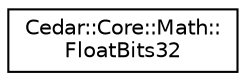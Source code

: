 digraph "Graphical Class Hierarchy"
{
 // LATEX_PDF_SIZE
  edge [fontname="Helvetica",fontsize="10",labelfontname="Helvetica",labelfontsize="10"];
  node [fontname="Helvetica",fontsize="10",shape=record];
  rankdir="LR";
  Node0 [label="Cedar::Core::Math::\lFloatBits32",height=0.2,width=0.4,color="black", fillcolor="white", style="filled",URL="$unionCedar_1_1Core_1_1Math_1_1FloatBits32.html",tooltip=" "];
}
